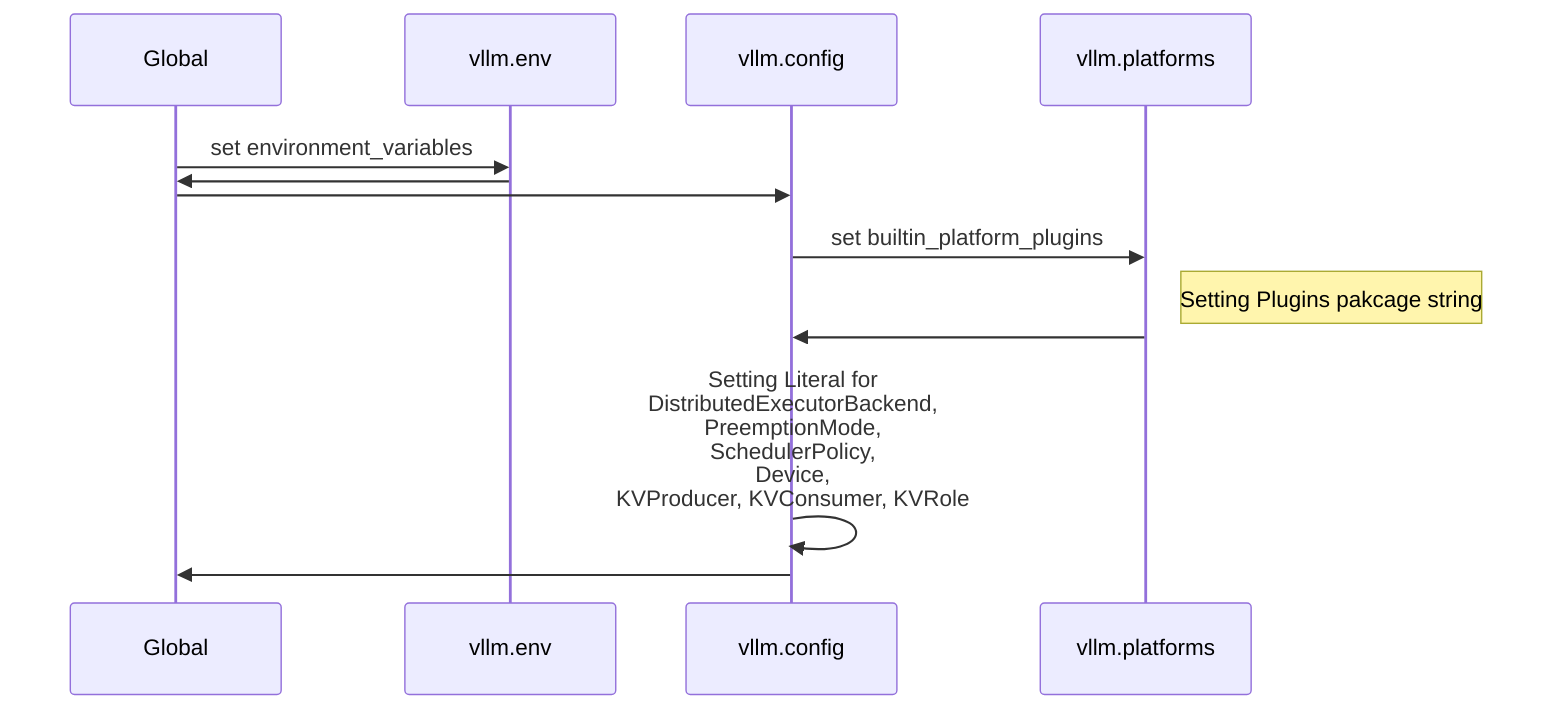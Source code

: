 sequenceDiagram
    participant Global

        Global->>vllm.env: set environment_variables
        vllm.env->>Global:
        Global->>vllm.config:
            vllm.config->>vllm.platforms: set builtin_platform_plugins
            note right of vllm.platforms: Setting Plugins pakcage string
            vllm.platforms->>vllm.config:
            vllm.config->>vllm.config: Setting Literal for<br>DistributedExecutorBackend,<br>PreemptionMode,<br>SchedulerPolicy,<br>Device,<br>KVProducer, KVConsumer, KVRole

        vllm.config->>Global: